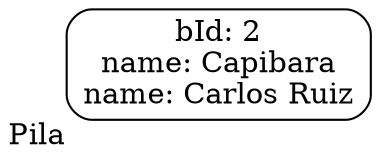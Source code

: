 digraph G {
            rankdir=LR;
            node[shape=Mrecord];
        Pila[xlabel="Pila" label="bId: 2\nname: Capibara\nname: Carlos Ruiz\n"];
}